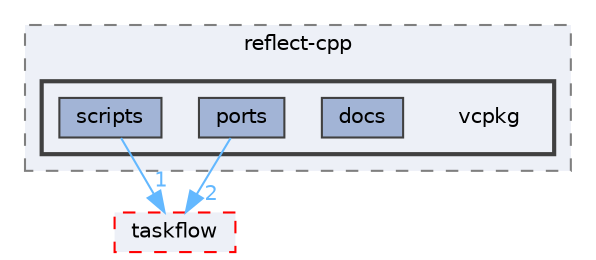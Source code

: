 digraph "external/reflect-cpp/vcpkg"
{
 // LATEX_PDF_SIZE
  bgcolor="transparent";
  edge [fontname=Helvetica,fontsize=10,labelfontname=Helvetica,labelfontsize=10];
  node [fontname=Helvetica,fontsize=10,shape=box,height=0.2,width=0.4];
  compound=true
  subgraph clusterdir_ec22af54b9d0dc12688f514bfd105c6b {
    graph [ bgcolor="#edf0f7", pencolor="grey50", label="reflect-cpp", fontname=Helvetica,fontsize=10 style="filled,dashed", URL="dir_ec22af54b9d0dc12688f514bfd105c6b.html",tooltip=""]
  subgraph clusterdir_fe763c7555057702fe8e67941795fb0a {
    graph [ bgcolor="#edf0f7", pencolor="grey25", label="", fontname=Helvetica,fontsize=10 style="filled,bold", URL="dir_fe763c7555057702fe8e67941795fb0a.html",tooltip=""]
    dir_fe763c7555057702fe8e67941795fb0a [shape=plaintext, label="vcpkg"];
  dir_c7b4565d6eb24d1fffa102fe75eeae37 [label="docs", fillcolor="#a2b4d6", color="grey25", style="filled", URL="dir_c7b4565d6eb24d1fffa102fe75eeae37.html",tooltip=""];
  dir_df60b2f324da79eef08d334ef7853e86 [label="ports", fillcolor="#a2b4d6", color="grey25", style="filled", URL="dir_df60b2f324da79eef08d334ef7853e86.html",tooltip=""];
  dir_a7873c6a8ed610d3c329ce8a3fc839a9 [label="scripts", fillcolor="#a2b4d6", color="grey25", style="filled", URL="dir_a7873c6a8ed610d3c329ce8a3fc839a9.html",tooltip=""];
  }
  }
  dir_a586d2919c2294cf68ed57ec5a464d2f [label="taskflow", fillcolor="#edf0f7", color="red", style="filled,dashed", URL="dir_a586d2919c2294cf68ed57ec5a464d2f.html",tooltip="root taskflow include dir"];
  dir_df60b2f324da79eef08d334ef7853e86->dir_a586d2919c2294cf68ed57ec5a464d2f [headlabel="2", labeldistance=1.5 headhref="dir_000559_000819.html" href="dir_000559_000819.html" color="steelblue1" fontcolor="steelblue1"];
  dir_a7873c6a8ed610d3c329ce8a3fc839a9->dir_a586d2919c2294cf68ed57ec5a464d2f [headlabel="1", labeldistance=1.5 headhref="dir_000644_000819.html" href="dir_000644_000819.html" color="steelblue1" fontcolor="steelblue1"];
}
